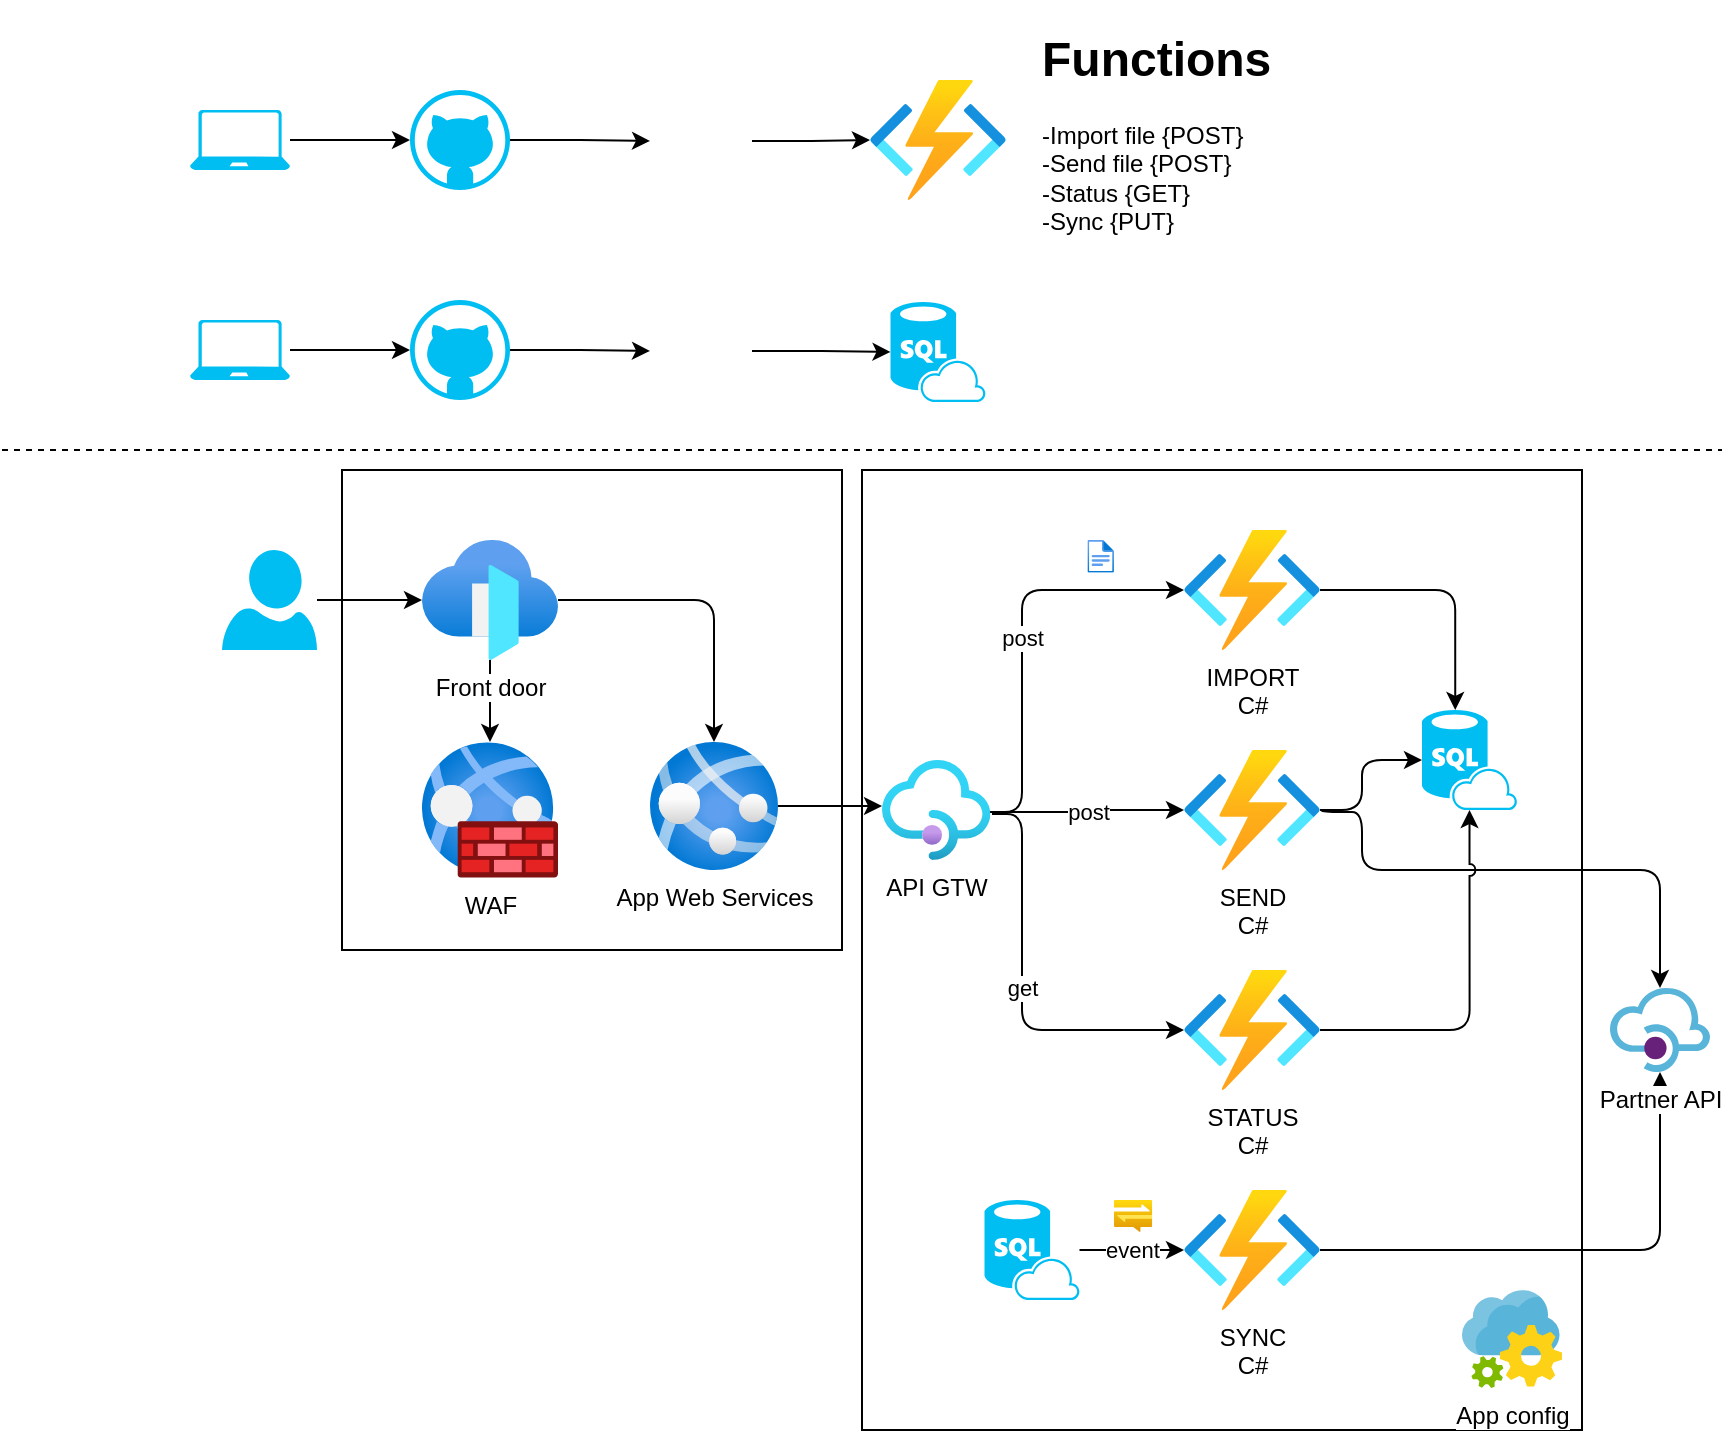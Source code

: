 <mxfile version="17.5.0" type="github">
  <diagram id="ImiZiOODFj8ORh_n_VHi" name="Page-1">
    <mxGraphModel dx="1695" dy="1651" grid="1" gridSize="10" guides="1" tooltips="1" connect="1" arrows="1" fold="1" page="1" pageScale="1" pageWidth="827" pageHeight="1169" math="0" shadow="0">
      <root>
        <mxCell id="0" />
        <mxCell id="1" parent="0" />
        <mxCell id="dk_xkWQx7_EmQdFWq2oa-77" value="" style="rounded=0;whiteSpace=wrap;html=1;" vertex="1" parent="1">
          <mxGeometry x="-270" y="230" width="250" height="240" as="geometry" />
        </mxCell>
        <mxCell id="dk_xkWQx7_EmQdFWq2oa-57" value="" style="rounded=0;whiteSpace=wrap;html=1;" vertex="1" parent="1">
          <mxGeometry x="-10" y="230" width="360" height="480" as="geometry" />
        </mxCell>
        <mxCell id="dk_xkWQx7_EmQdFWq2oa-5" value="" style="edgeStyle=orthogonalEdgeStyle;rounded=0;orthogonalLoop=1;jettySize=auto;html=1;" edge="1" parent="1" source="dk_xkWQx7_EmQdFWq2oa-3" target="dk_xkWQx7_EmQdFWq2oa-4">
          <mxGeometry relative="1" as="geometry" />
        </mxCell>
        <mxCell id="dk_xkWQx7_EmQdFWq2oa-3" value="" style="verticalLabelPosition=bottom;html=1;verticalAlign=top;align=center;strokeColor=none;fillColor=#00BEF2;shape=mxgraph.azure.laptop;pointerEvents=1;" vertex="1" parent="1">
          <mxGeometry x="-346" y="50" width="50" height="30" as="geometry" />
        </mxCell>
        <mxCell id="dk_xkWQx7_EmQdFWq2oa-7" value="" style="edgeStyle=orthogonalEdgeStyle;rounded=0;orthogonalLoop=1;jettySize=auto;html=1;" edge="1" parent="1" source="dk_xkWQx7_EmQdFWq2oa-4" target="dk_xkWQx7_EmQdFWq2oa-6">
          <mxGeometry relative="1" as="geometry" />
        </mxCell>
        <mxCell id="dk_xkWQx7_EmQdFWq2oa-4" value="" style="verticalLabelPosition=bottom;html=1;verticalAlign=top;align=center;strokeColor=none;fillColor=#00BEF2;shape=mxgraph.azure.github_code;pointerEvents=1;" vertex="1" parent="1">
          <mxGeometry x="-236" y="40" width="50" height="50" as="geometry" />
        </mxCell>
        <mxCell id="dk_xkWQx7_EmQdFWq2oa-9" value="" style="edgeStyle=orthogonalEdgeStyle;rounded=0;orthogonalLoop=1;jettySize=auto;html=1;" edge="1" parent="1" source="dk_xkWQx7_EmQdFWq2oa-6" target="dk_xkWQx7_EmQdFWq2oa-8">
          <mxGeometry relative="1" as="geometry" />
        </mxCell>
        <mxCell id="dk_xkWQx7_EmQdFWq2oa-6" value="" style="shape=image;verticalLabelPosition=bottom;labelBackgroundColor=default;verticalAlign=top;aspect=fixed;imageAspect=0;image=https://www.azuredevopslabs.com/images/terraform.png;" vertex="1" parent="1">
          <mxGeometry x="-116" y="40" width="51" height="51" as="geometry" />
        </mxCell>
        <mxCell id="dk_xkWQx7_EmQdFWq2oa-8" value="" style="aspect=fixed;html=1;points=[];align=center;image;fontSize=12;image=img/lib/azure2/compute/Function_Apps.svg;" vertex="1" parent="1">
          <mxGeometry x="-6" y="35" width="68" height="60" as="geometry" />
        </mxCell>
        <mxCell id="dk_xkWQx7_EmQdFWq2oa-10" value="" style="edgeStyle=orthogonalEdgeStyle;rounded=0;orthogonalLoop=1;jettySize=auto;html=1;" edge="1" parent="1" source="dk_xkWQx7_EmQdFWq2oa-11" target="dk_xkWQx7_EmQdFWq2oa-13">
          <mxGeometry relative="1" as="geometry" />
        </mxCell>
        <mxCell id="dk_xkWQx7_EmQdFWq2oa-11" value="" style="verticalLabelPosition=bottom;html=1;verticalAlign=top;align=center;strokeColor=none;fillColor=#00BEF2;shape=mxgraph.azure.laptop;pointerEvents=1;" vertex="1" parent="1">
          <mxGeometry x="-346" y="155" width="50" height="30" as="geometry" />
        </mxCell>
        <mxCell id="dk_xkWQx7_EmQdFWq2oa-12" value="" style="edgeStyle=orthogonalEdgeStyle;rounded=0;orthogonalLoop=1;jettySize=auto;html=1;" edge="1" parent="1" source="dk_xkWQx7_EmQdFWq2oa-13" target="dk_xkWQx7_EmQdFWq2oa-15">
          <mxGeometry relative="1" as="geometry" />
        </mxCell>
        <mxCell id="dk_xkWQx7_EmQdFWq2oa-13" value="" style="verticalLabelPosition=bottom;html=1;verticalAlign=top;align=center;strokeColor=none;fillColor=#00BEF2;shape=mxgraph.azure.github_code;pointerEvents=1;" vertex="1" parent="1">
          <mxGeometry x="-236" y="145" width="50" height="50" as="geometry" />
        </mxCell>
        <mxCell id="dk_xkWQx7_EmQdFWq2oa-18" value="" style="edgeStyle=orthogonalEdgeStyle;rounded=0;orthogonalLoop=1;jettySize=auto;html=1;" edge="1" parent="1" source="dk_xkWQx7_EmQdFWq2oa-15" target="dk_xkWQx7_EmQdFWq2oa-17">
          <mxGeometry relative="1" as="geometry" />
        </mxCell>
        <mxCell id="dk_xkWQx7_EmQdFWq2oa-15" value="" style="shape=image;verticalLabelPosition=bottom;labelBackgroundColor=default;verticalAlign=top;aspect=fixed;imageAspect=0;image=https://www.azuredevopslabs.com/images/terraform.png;" vertex="1" parent="1">
          <mxGeometry x="-116" y="145" width="51" height="51" as="geometry" />
        </mxCell>
        <mxCell id="dk_xkWQx7_EmQdFWq2oa-17" value="" style="verticalLabelPosition=bottom;html=1;verticalAlign=top;align=center;strokeColor=none;fillColor=#00BEF2;shape=mxgraph.azure.sql_database_sql_azure;" vertex="1" parent="1">
          <mxGeometry x="4.25" y="146" width="47.5" height="50" as="geometry" />
        </mxCell>
        <mxCell id="dk_xkWQx7_EmQdFWq2oa-19" value="&lt;h1&gt;Functions&lt;/h1&gt;&lt;p&gt;-Import file {POST}&lt;br&gt;-Send file {POST}&lt;br&gt;-Status {GET}&lt;br&gt;-Sync {PUT}&lt;/p&gt;" style="text;html=1;strokeColor=none;fillColor=none;spacing=5;spacingTop=-20;whiteSpace=wrap;overflow=hidden;rounded=0;" vertex="1" parent="1">
          <mxGeometry x="75" y="5" width="190" height="120" as="geometry" />
        </mxCell>
        <mxCell id="dk_xkWQx7_EmQdFWq2oa-51" value="post" style="edgeStyle=orthogonalEdgeStyle;rounded=1;orthogonalLoop=1;jettySize=auto;html=1;exitX=0.978;exitY=0.52;exitDx=0;exitDy=0;exitPerimeter=0;" edge="1" parent="1" source="dk_xkWQx7_EmQdFWq2oa-71" target="dk_xkWQx7_EmQdFWq2oa-29">
          <mxGeometry relative="1" as="geometry">
            <mxPoint x="98.75" y="290" as="sourcePoint" />
            <Array as="points">
              <mxPoint x="70" y="401" />
              <mxPoint x="70" y="290" />
            </Array>
          </mxGeometry>
        </mxCell>
        <mxCell id="dk_xkWQx7_EmQdFWq2oa-22" value="" style="endArrow=none;dashed=1;html=1;rounded=0;" edge="1" parent="1">
          <mxGeometry width="50" height="50" relative="1" as="geometry">
            <mxPoint x="-440" y="220" as="sourcePoint" />
            <mxPoint x="420" y="220" as="targetPoint" />
          </mxGeometry>
        </mxCell>
        <mxCell id="dk_xkWQx7_EmQdFWq2oa-50" value="post" style="edgeStyle=orthogonalEdgeStyle;rounded=1;orthogonalLoop=1;jettySize=auto;html=1;exitX=0.982;exitY=0.52;exitDx=0;exitDy=0;exitPerimeter=0;" edge="1" parent="1" source="dk_xkWQx7_EmQdFWq2oa-71" target="dk_xkWQx7_EmQdFWq2oa-30">
          <mxGeometry relative="1" as="geometry">
            <mxPoint x="100" y="400" as="sourcePoint" />
          </mxGeometry>
        </mxCell>
        <mxCell id="dk_xkWQx7_EmQdFWq2oa-45" value="get" style="edgeStyle=orthogonalEdgeStyle;rounded=1;orthogonalLoop=1;jettySize=auto;html=1;exitX=1.015;exitY=0.54;exitDx=0;exitDy=0;exitPerimeter=0;" edge="1" parent="1" source="dk_xkWQx7_EmQdFWq2oa-71" target="dk_xkWQx7_EmQdFWq2oa-32">
          <mxGeometry relative="1" as="geometry">
            <mxPoint x="99.025" y="511" as="sourcePoint" />
            <Array as="points">
              <mxPoint x="70" y="402" />
              <mxPoint x="70" y="510" />
            </Array>
          </mxGeometry>
        </mxCell>
        <mxCell id="dk_xkWQx7_EmQdFWq2oa-52" value="" style="edgeStyle=orthogonalEdgeStyle;rounded=1;orthogonalLoop=1;jettySize=auto;html=1;entryX=0.35;entryY=0;entryDx=0;entryDy=0;entryPerimeter=0;" edge="1" parent="1" source="dk_xkWQx7_EmQdFWq2oa-29" target="dk_xkWQx7_EmQdFWq2oa-37">
          <mxGeometry relative="1" as="geometry">
            <mxPoint x="270" y="290" as="targetPoint" />
          </mxGeometry>
        </mxCell>
        <mxCell id="dk_xkWQx7_EmQdFWq2oa-29" value="IMPORT&lt;br&gt;C#" style="aspect=fixed;html=1;points=[];align=center;image;fontSize=12;image=img/lib/azure2/compute/Function_Apps.svg;" vertex="1" parent="1">
          <mxGeometry x="151" y="260" width="68" height="60" as="geometry" />
        </mxCell>
        <mxCell id="dk_xkWQx7_EmQdFWq2oa-48" style="edgeStyle=orthogonalEdgeStyle;rounded=1;orthogonalLoop=1;jettySize=auto;html=1;" edge="1" parent="1" target="dk_xkWQx7_EmQdFWq2oa-47">
          <mxGeometry relative="1" as="geometry">
            <mxPoint x="220" y="400" as="sourcePoint" />
            <Array as="points">
              <mxPoint x="220" y="401" />
              <mxPoint x="240" y="401" />
              <mxPoint x="240" y="430" />
              <mxPoint x="389" y="430" />
            </Array>
          </mxGeometry>
        </mxCell>
        <mxCell id="dk_xkWQx7_EmQdFWq2oa-49" style="edgeStyle=orthogonalEdgeStyle;orthogonalLoop=1;jettySize=auto;html=1;entryX=0;entryY=0.5;entryDx=0;entryDy=0;entryPerimeter=0;rounded=1;" edge="1" parent="1" source="dk_xkWQx7_EmQdFWq2oa-30" target="dk_xkWQx7_EmQdFWq2oa-37">
          <mxGeometry relative="1" as="geometry">
            <Array as="points">
              <mxPoint x="240" y="400" />
              <mxPoint x="240" y="375" />
            </Array>
          </mxGeometry>
        </mxCell>
        <mxCell id="dk_xkWQx7_EmQdFWq2oa-30" value="SEND&lt;br&gt;C#" style="aspect=fixed;html=1;points=[];align=center;image;fontSize=12;image=img/lib/azure2/compute/Function_Apps.svg;" vertex="1" parent="1">
          <mxGeometry x="151" y="370" width="68" height="60" as="geometry" />
        </mxCell>
        <mxCell id="dk_xkWQx7_EmQdFWq2oa-46" value="" style="edgeStyle=orthogonalEdgeStyle;rounded=1;orthogonalLoop=1;jettySize=auto;html=1;entryX=0.5;entryY=1;entryDx=0;entryDy=0;entryPerimeter=0;jumpStyle=arc;" edge="1" parent="1" source="dk_xkWQx7_EmQdFWq2oa-32" target="dk_xkWQx7_EmQdFWq2oa-37">
          <mxGeometry relative="1" as="geometry">
            <mxPoint x="280" y="510" as="targetPoint" />
          </mxGeometry>
        </mxCell>
        <mxCell id="dk_xkWQx7_EmQdFWq2oa-32" value="STATUS&lt;br&gt;C#" style="aspect=fixed;html=1;points=[];align=center;image;fontSize=12;image=img/lib/azure2/compute/Function_Apps.svg;" vertex="1" parent="1">
          <mxGeometry x="151" y="480" width="68" height="60" as="geometry" />
        </mxCell>
        <mxCell id="dk_xkWQx7_EmQdFWq2oa-44" value="" style="edgeStyle=orthogonalEdgeStyle;rounded=1;orthogonalLoop=1;jettySize=auto;html=1;" edge="1" parent="1" source="dk_xkWQx7_EmQdFWq2oa-34" target="dk_xkWQx7_EmQdFWq2oa-47">
          <mxGeometry relative="1" as="geometry">
            <mxPoint x="283.5" y="620" as="targetPoint" />
          </mxGeometry>
        </mxCell>
        <mxCell id="dk_xkWQx7_EmQdFWq2oa-34" value="SYNC&lt;br&gt;C#" style="aspect=fixed;html=1;points=[];align=center;image;fontSize=12;image=img/lib/azure2/compute/Function_Apps.svg;" vertex="1" parent="1">
          <mxGeometry x="151" y="590" width="68" height="60" as="geometry" />
        </mxCell>
        <mxCell id="dk_xkWQx7_EmQdFWq2oa-37" value="" style="verticalLabelPosition=bottom;html=1;verticalAlign=top;align=center;strokeColor=none;fillColor=#00BEF2;shape=mxgraph.azure.sql_database_sql_azure;" vertex="1" parent="1">
          <mxGeometry x="270" y="350" width="47.5" height="50" as="geometry" />
        </mxCell>
        <mxCell id="dk_xkWQx7_EmQdFWq2oa-41" value="event" style="edgeStyle=orthogonalEdgeStyle;rounded=0;orthogonalLoop=1;jettySize=auto;html=1;" edge="1" parent="1" source="dk_xkWQx7_EmQdFWq2oa-39" target="dk_xkWQx7_EmQdFWq2oa-34">
          <mxGeometry relative="1" as="geometry" />
        </mxCell>
        <mxCell id="dk_xkWQx7_EmQdFWq2oa-39" value="" style="verticalLabelPosition=bottom;html=1;verticalAlign=top;align=center;strokeColor=none;fillColor=#00BEF2;shape=mxgraph.azure.sql_database_sql_azure;" vertex="1" parent="1">
          <mxGeometry x="51.25" y="595" width="47.5" height="50" as="geometry" />
        </mxCell>
        <mxCell id="dk_xkWQx7_EmQdFWq2oa-47" value="Partner API" style="sketch=0;aspect=fixed;html=1;points=[];align=center;image;fontSize=12;image=img/lib/mscae/API_Management.svg;" vertex="1" parent="1">
          <mxGeometry x="364" y="489" width="50" height="42" as="geometry" />
        </mxCell>
        <mxCell id="dk_xkWQx7_EmQdFWq2oa-53" value="" style="aspect=fixed;html=1;points=[];align=center;image;fontSize=12;image=img/lib/azure2/web/Notification_Hub_Namespaces.svg;" vertex="1" parent="1">
          <mxGeometry x="115.98" y="595" width="19.14" height="16" as="geometry" />
        </mxCell>
        <mxCell id="dk_xkWQx7_EmQdFWq2oa-56" value="" style="aspect=fixed;html=1;points=[];align=center;image;fontSize=12;image=img/lib/azure2/general/File.svg;" vertex="1" parent="1">
          <mxGeometry x="102.72" y="265" width="13.26" height="16.34" as="geometry" />
        </mxCell>
        <mxCell id="dk_xkWQx7_EmQdFWq2oa-66" value="" style="edgeStyle=orthogonalEdgeStyle;rounded=1;orthogonalLoop=1;jettySize=auto;html=1;" edge="1" parent="1" source="dk_xkWQx7_EmQdFWq2oa-58" target="dk_xkWQx7_EmQdFWq2oa-64">
          <mxGeometry relative="1" as="geometry" />
        </mxCell>
        <mxCell id="dk_xkWQx7_EmQdFWq2oa-78" value="" style="edgeStyle=orthogonalEdgeStyle;rounded=1;orthogonalLoop=1;jettySize=auto;html=1;" edge="1" parent="1" source="dk_xkWQx7_EmQdFWq2oa-58" target="dk_xkWQx7_EmQdFWq2oa-75">
          <mxGeometry relative="1" as="geometry" />
        </mxCell>
        <mxCell id="dk_xkWQx7_EmQdFWq2oa-58" value="Front door" style="aspect=fixed;html=1;points=[];align=center;image;fontSize=12;image=img/lib/azure2/networking/Front_Doors.svg;" vertex="1" parent="1">
          <mxGeometry x="-230" y="265" width="68" height="60" as="geometry" />
        </mxCell>
        <mxCell id="dk_xkWQx7_EmQdFWq2oa-61" value="" style="edgeStyle=orthogonalEdgeStyle;rounded=1;orthogonalLoop=1;jettySize=auto;html=1;" edge="1" parent="1" source="dk_xkWQx7_EmQdFWq2oa-59" target="dk_xkWQx7_EmQdFWq2oa-58">
          <mxGeometry relative="1" as="geometry" />
        </mxCell>
        <mxCell id="dk_xkWQx7_EmQdFWq2oa-59" value="" style="verticalLabelPosition=bottom;html=1;verticalAlign=top;align=center;strokeColor=none;fillColor=#00BEF2;shape=mxgraph.azure.user;" vertex="1" parent="1">
          <mxGeometry x="-330" y="270" width="47.5" height="50" as="geometry" />
        </mxCell>
        <mxCell id="dk_xkWQx7_EmQdFWq2oa-67" value="" style="edgeStyle=orthogonalEdgeStyle;rounded=1;orthogonalLoop=1;jettySize=auto;html=1;" edge="1" parent="1" source="dk_xkWQx7_EmQdFWq2oa-64" target="dk_xkWQx7_EmQdFWq2oa-71">
          <mxGeometry relative="1" as="geometry">
            <mxPoint x="-100" y="290" as="targetPoint" />
            <Array as="points">
              <mxPoint x="-110" y="380" />
              <mxPoint x="-110" y="400" />
            </Array>
          </mxGeometry>
        </mxCell>
        <mxCell id="dk_xkWQx7_EmQdFWq2oa-64" value="App Web Services" style="aspect=fixed;html=1;points=[];align=center;image;fontSize=12;image=img/lib/azure2/app_services/App_Services.svg;" vertex="1" parent="1">
          <mxGeometry x="-116" y="366" width="64" height="64" as="geometry" />
        </mxCell>
        <mxCell id="dk_xkWQx7_EmQdFWq2oa-71" value="API GTW" style="aspect=fixed;html=1;points=[];align=center;image;fontSize=12;image=img/lib/azure2/app_services/API_Management_Services.svg;" vertex="1" parent="1">
          <mxGeometry x="-7.105e-15" y="375" width="54.17" height="50" as="geometry" />
        </mxCell>
        <mxCell id="dk_xkWQx7_EmQdFWq2oa-75" value="WAF" style="aspect=fixed;html=1;points=[];align=center;image;fontSize=12;image=img/lib/azure2/networking/Web_Application_Firewall_Policies_WAF.svg;" vertex="1" parent="1">
          <mxGeometry x="-230" y="366" width="68" height="68" as="geometry" />
        </mxCell>
        <mxCell id="dk_xkWQx7_EmQdFWq2oa-79" value="App config" style="sketch=0;aspect=fixed;html=1;points=[];align=center;image;fontSize=12;image=img/lib/mscae/App_Configuration.svg;" vertex="1" parent="1">
          <mxGeometry x="290" y="640" width="50" height="49" as="geometry" />
        </mxCell>
      </root>
    </mxGraphModel>
  </diagram>
</mxfile>

